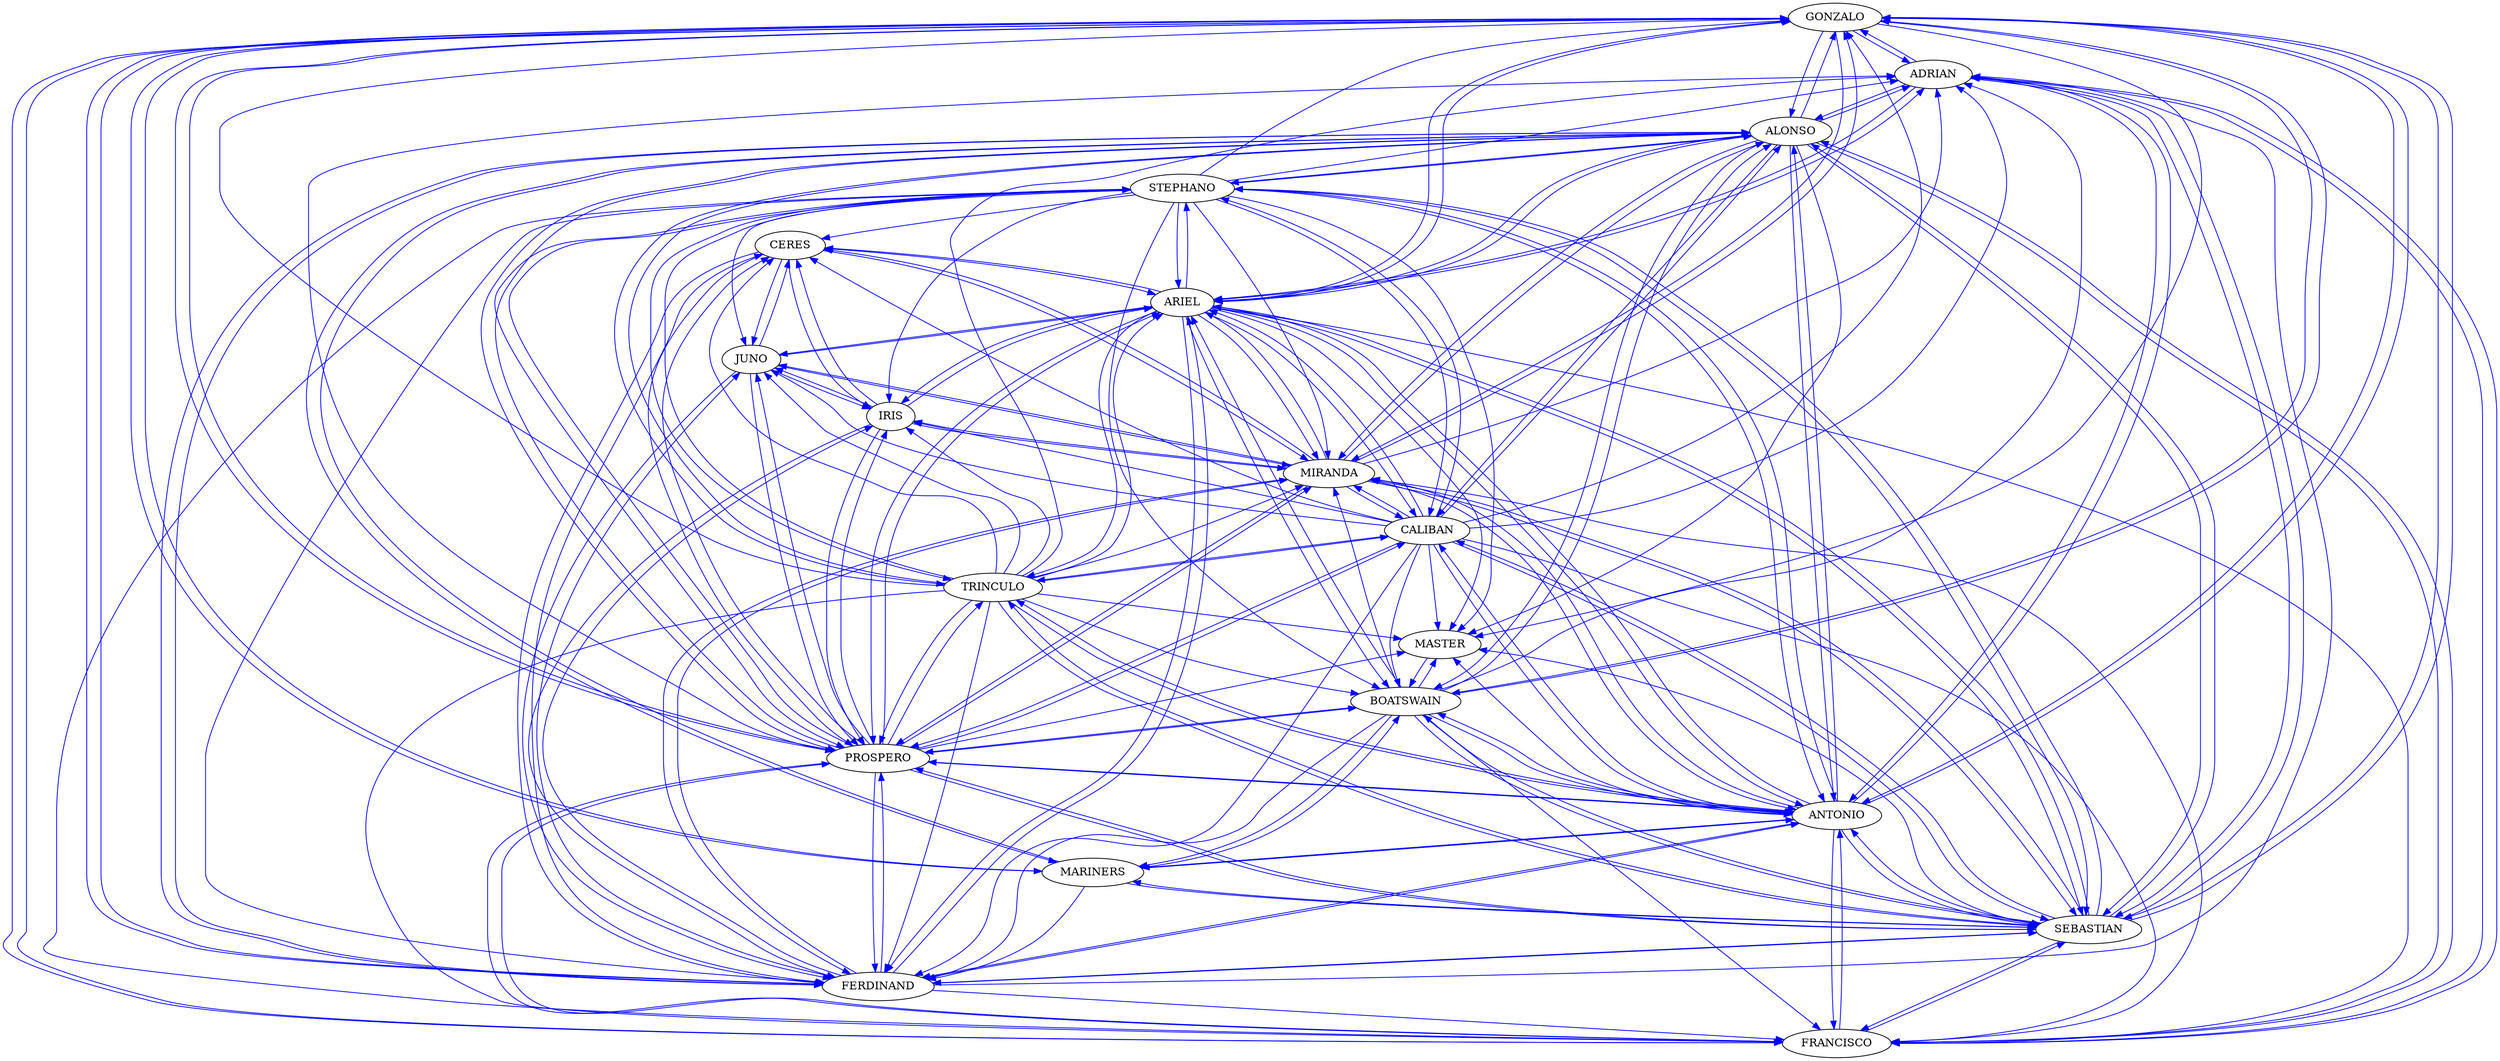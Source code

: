 strict digraph  {
	GONZALO -> ADRIAN	 [color=blue,
		weight=141];
	GONZALO -> FRANCISCO	 [color=blue,
		weight=141];
	GONZALO -> ARIEL	 [color=blue,
		weight=47];
	GONZALO -> FERDINAND	 [color=blue,
		weight=45];
	GONZALO -> SEBASTIAN	 [color=blue,
		weight=151];
	GONZALO -> ANTONIO	 [color=blue,
		weight=151];
	GONZALO -> MARINERS	 [color=blue,
		weight=20];
	GONZALO -> ALONSO	 [color=blue,
		weight=155];
	GONZALO -> PROSPERO	 [color=blue,
		weight=40];
	GONZALO -> MIRANDA	 [color=blue,
		weight=25];
	GONZALO -> BOATSWAIN	 [color=blue,
		weight=25];
	GONZALO -> MASTER	 [color=blue,
		weight=5];
	ADRIAN -> GONZALO	 [color=blue,
		weight=12];
	ADRIAN -> FRANCISCO	 [color=blue,
		weight=12];
	ADRIAN -> ARIEL	 [color=blue,
		weight=1];
	ADRIAN -> SEBASTIAN	 [color=blue,
		weight=11];
	ADRIAN -> ANTONIO	 [color=blue,
		weight=11];
	ADRIAN -> ALONSO	 [color=blue,
		weight=11];
	FRANCISCO -> GONZALO	 [color=blue,
		weight=11];
	FRANCISCO -> ADRIAN	 [color=blue,
		weight=11];
	FRANCISCO -> SEBASTIAN	 [color=blue,
		weight=11];
	FRANCISCO -> ANTONIO	 [color=blue,
		weight=11];
	FRANCISCO -> ALONSO	 [color=blue,
		weight=11];
	FRANCISCO -> PROSPERO	 [color=blue,
		weight=1];
	ARIEL -> GONZALO	 [color=blue,
		weight=47];
	ARIEL -> ADRIAN	 [color=blue,
		weight=47];
	ARIEL -> FRANCISCO	 [color=blue,
		weight=47];
	ARIEL -> CALIBAN	 [color=blue,
		weight=75];
	ARIEL -> FERDINAND	 [color=blue,
		weight=53];
	ARIEL -> SEBASTIAN	 [color=blue,
		weight=47];
	ARIEL -> ANTONIO	 [color=blue,
		weight=47];
	ARIEL -> ALONSO	 [color=blue,
		weight=47];
	ARIEL -> TRINCULO	 [color=blue,
		weight=6];
	ARIEL -> PROSPERO	 [color=blue,
		weight=153];
	ARIEL -> IRIS	 [color=blue,
		weight=22];
	ARIEL -> MIRANDA	 [color=blue,
		weight=100];
	ARIEL -> BOATSWAIN	 [color=blue,
		weight=3];
	ARIEL -> MASTER	 [color=blue,
		weight=3];
	ARIEL -> JUNO	 [color=blue,
		weight=22];
	ARIEL -> CERES	 [color=blue,
		weight=22];
	ARIEL -> STEPHANO	 [color=blue,
		weight=6];
	CALIBAN -> GONZALO	 [color=blue,
		weight=8];
	CALIBAN -> ADRIAN	 [color=blue,
		weight=8];
	CALIBAN -> FRANCISCO	 [color=blue,
		weight=8];
	CALIBAN -> ARIEL	 [color=blue,
		weight=105];
	CALIBAN -> FERDINAND	 [color=blue,
		weight=28];
	CALIBAN -> SEBASTIAN	 [color=blue,
		weight=8];
	CALIBAN -> ANTONIO	 [color=blue,
		weight=8];
	CALIBAN -> ALONSO	 [color=blue,
		weight=8];
	CALIBAN -> TRINCULO	 [color=blue,
		weight=131];
	CALIBAN -> PROSPERO	 [color=blue,
		weight=58];
	CALIBAN -> IRIS	 [color=blue,
		weight=20];
	CALIBAN -> MIRANDA	 [color=blue,
		weight=38];
	CALIBAN -> BOATSWAIN	 [color=blue,
		weight=8];
	CALIBAN -> MASTER	 [color=blue,
		weight=8];
	CALIBAN -> JUNO	 [color=blue,
		weight=20];
	CALIBAN -> CERES	 [color=blue,
		weight=20];
	CALIBAN -> STEPHANO	 [color=blue,
		weight=127];
	FERDINAND -> GONZALO	 [color=blue,
		weight=13];
	FERDINAND -> ADRIAN	 [color=blue,
		weight=13];
	FERDINAND -> FRANCISCO	 [color=blue,
		weight=13];
	FERDINAND -> ARIEL	 [color=blue,
		weight=77];
	FERDINAND -> SEBASTIAN	 [color=blue,
		weight=13];
	FERDINAND -> ANTONIO	 [color=blue,
		weight=13];
	FERDINAND -> ALONSO	 [color=blue,
		weight=13];
	FERDINAND -> PROSPERO	 [color=blue,
		weight=132];
	FERDINAND -> IRIS	 [color=blue,
		weight=8];
	FERDINAND -> MIRANDA	 [color=blue,
		weight=132];
	FERDINAND -> JUNO	 [color=blue,
		weight=8];
	FERDINAND -> CERES	 [color=blue,
		weight=8];
	SEBASTIAN -> GONZALO	 [color=blue,
		weight=120];
	SEBASTIAN -> ADRIAN	 [color=blue,
		weight=116];
	SEBASTIAN -> FRANCISCO	 [color=blue,
		weight=116];
	SEBASTIAN -> ARIEL	 [color=blue,
		weight=51];
	SEBASTIAN -> CALIBAN	 [color=blue,
		weight=6];
	SEBASTIAN -> FERDINAND	 [color=blue,
		weight=12];
	SEBASTIAN -> ANTONIO	 [color=blue,
		weight=120];
	SEBASTIAN -> MARINERS	 [color=blue,
		weight=4];
	SEBASTIAN -> ALONSO	 [color=blue,
		weight=118];
	SEBASTIAN -> TRINCULO	 [color=blue,
		weight=6];
	SEBASTIAN -> PROSPERO	 [color=blue,
		weight=15];
	SEBASTIAN -> MIRANDA	 [color=blue,
		weight=8];
	SEBASTIAN -> BOATSWAIN	 [color=blue,
		weight=10];
	SEBASTIAN -> MASTER	 [color=blue,
		weight=6];
	SEBASTIAN -> STEPHANO	 [color=blue,
		weight=6];
	ANTONIO -> GONZALO	 [color=blue,
		weight=148];
	ANTONIO -> ADRIAN	 [color=blue,
		weight=141];
	ANTONIO -> FRANCISCO	 [color=blue,
		weight=141];
	ANTONIO -> ARIEL	 [color=blue,
		weight=94];
	ANTONIO -> CALIBAN	 [color=blue,
		weight=2];
	ANTONIO -> FERDINAND	 [color=blue,
		weight=9];
	ANTONIO -> SEBASTIAN	 [color=blue,
		weight=148];
	ANTONIO -> MARINERS	 [color=blue,
		weight=7];
	ANTONIO -> ALONSO	 [color=blue,
		weight=147];
	ANTONIO -> TRINCULO	 [color=blue,
		weight=2];
	ANTONIO -> PROSPERO	 [color=blue,
		weight=7];
	ANTONIO -> MIRANDA	 [color=blue,
		weight=2];
	ANTONIO -> BOATSWAIN	 [color=blue,
		weight=9];
	ANTONIO -> MASTER	 [color=blue,
		weight=2];
	ANTONIO -> STEPHANO	 [color=blue,
		weight=2];
	MARINERS -> GONZALO	 [color=blue,
		weight=1];
	MARINERS -> FERDINAND	 [color=blue,
		weight=1];
	MARINERS -> SEBASTIAN	 [color=blue,
		weight=1];
	MARINERS -> ANTONIO	 [color=blue,
		weight=1];
	MARINERS -> ALONSO	 [color=blue,
		weight=1];
	MARINERS -> BOATSWAIN	 [color=blue,
		weight=1];
	ALONSO -> GONZALO	 [color=blue,
		weight=109];
	ALONSO -> ADRIAN	 [color=blue,
		weight=107];
	ALONSO -> FRANCISCO	 [color=blue,
		weight=107];
	ALONSO -> ARIEL	 [color=blue,
		weight=66];
	ALONSO -> CALIBAN	 [color=blue,
		weight=6];
	ALONSO -> FERDINAND	 [color=blue,
		weight=58];
	ALONSO -> SEBASTIAN	 [color=blue,
		weight=109];
	ALONSO -> ANTONIO	 [color=blue,
		weight=109];
	ALONSO -> MARINERS	 [color=blue,
		weight=2];
	ALONSO -> TRINCULO	 [color=blue,
		weight=6];
	ALONSO -> PROSPERO	 [color=blue,
		weight=66];
	ALONSO -> MIRANDA	 [color=blue,
		weight=56];
	ALONSO -> BOATSWAIN	 [color=blue,
		weight=17];
	ALONSO -> MASTER	 [color=blue,
		weight=15];
	ALONSO -> STEPHANO	 [color=blue,
		weight=6];
	TRINCULO -> GONZALO	 [color=blue,
		weight=5];
	TRINCULO -> ADRIAN	 [color=blue,
		weight=5];
	TRINCULO -> FRANCISCO	 [color=blue,
		weight=5];
	TRINCULO -> ARIEL	 [color=blue,
		weight=29];
	TRINCULO -> CALIBAN	 [color=blue,
		weight=105];
	TRINCULO -> FERDINAND	 [color=blue,
		weight=20];
	TRINCULO -> SEBASTIAN	 [color=blue,
		weight=5];
	TRINCULO -> ANTONIO	 [color=blue,
		weight=5];
	TRINCULO -> ALONSO	 [color=blue,
		weight=5];
	TRINCULO -> PROSPERO	 [color=blue,
		weight=20];
	TRINCULO -> IRIS	 [color=blue,
		weight=15];
	TRINCULO -> MIRANDA	 [color=blue,
		weight=5];
	TRINCULO -> BOATSWAIN	 [color=blue,
		weight=5];
	TRINCULO -> MASTER	 [color=blue,
		weight=5];
	TRINCULO -> JUNO	 [color=blue,
		weight=15];
	TRINCULO -> CERES	 [color=blue,
		weight=15];
	TRINCULO -> STEPHANO	 [color=blue,
		weight=77];
	PROSPERO -> GONZALO	 [color=blue,
		weight=185];
	PROSPERO -> ADRIAN	 [color=blue,
		weight=185];
	PROSPERO -> FRANCISCO	 [color=blue,
		weight=185];
	PROSPERO -> ARIEL	 [color=blue,
		weight=432];
	PROSPERO -> CALIBAN	 [color=blue,
		weight=309];
	PROSPERO -> FERDINAND	 [color=blue,
		weight=393];
	PROSPERO -> SEBASTIAN	 [color=blue,
		weight=185];
	PROSPERO -> ANTONIO	 [color=blue,
		weight=185];
	PROSPERO -> ALONSO	 [color=blue,
		weight=185];
	PROSPERO -> TRINCULO	 [color=blue,
		weight=27];
	PROSPERO -> IRIS	 [color=blue,
		weight=56];
	PROSPERO -> MIRANDA	 [color=blue,
		weight=649];
	PROSPERO -> BOATSWAIN	 [color=blue,
		weight=72];
	PROSPERO -> MASTER	 [color=blue,
		weight=72];
	PROSPERO -> JUNO	 [color=blue,
		weight=56];
	PROSPERO -> CERES	 [color=blue,
		weight=56];
	PROSPERO -> STEPHANO	 [color=blue,
		weight=27];
	IRIS -> ARIEL	 [color=blue,
		weight=41];
	IRIS -> FERDINAND	 [color=blue,
		weight=41];
	IRIS -> PROSPERO	 [color=blue,
		weight=41];
	IRIS -> MIRANDA	 [color=blue,
		weight=41];
	IRIS -> JUNO	 [color=blue,
		weight=11];
	IRIS -> CERES	 [color=blue,
		weight=25];
	MIRANDA -> GONZALO	 [color=blue,
		weight=7];
	MIRANDA -> ADRIAN	 [color=blue,
		weight=7];
	MIRANDA -> FRANCISCO	 [color=blue,
		weight=7];
	MIRANDA -> ARIEL	 [color=blue,
		weight=43];
	MIRANDA -> CALIBAN	 [color=blue,
		weight=58];
	MIRANDA -> FERDINAND	 [color=blue,
		weight=84];
	MIRANDA -> SEBASTIAN	 [color=blue,
		weight=7];
	MIRANDA -> ANTONIO	 [color=blue,
		weight=7];
	MIRANDA -> ALONSO	 [color=blue,
		weight=7];
	MIRANDA -> PROSPERO	 [color=blue,
		weight=142];
	MIRANDA -> IRIS	 [color=blue,
		weight=3];
	MIRANDA -> JUNO	 [color=blue,
		weight=3];
	MIRANDA -> CERES	 [color=blue,
		weight=3];
	BOATSWAIN -> GONZALO	 [color=blue,
		weight=40];
	BOATSWAIN -> ADRIAN	 [color=blue,
		weight=17];
	BOATSWAIN -> FRANCISCO	 [color=blue,
		weight=17];
	BOATSWAIN -> ARIEL	 [color=blue,
		weight=17];
	BOATSWAIN -> FERDINAND	 [color=blue,
		weight=40];
	BOATSWAIN -> SEBASTIAN	 [color=blue,
		weight=40];
	BOATSWAIN -> ANTONIO	 [color=blue,
		weight=40];
	BOATSWAIN -> MARINERS	 [color=blue,
		weight=27];
	BOATSWAIN -> ALONSO	 [color=blue,
		weight=40];
	BOATSWAIN -> PROSPERO	 [color=blue,
		weight=17];
	BOATSWAIN -> MIRANDA	 [color=blue,
		weight=17];
	BOATSWAIN -> MASTER	 [color=blue,
		weight=18];
	MASTER -> BOATSWAIN	 [color=blue,
		weight=3];
	JUNO -> ARIEL	 [color=blue,
		weight=7];
	JUNO -> FERDINAND	 [color=blue,
		weight=7];
	JUNO -> PROSPERO	 [color=blue,
		weight=7];
	JUNO -> IRIS	 [color=blue,
		weight=7];
	JUNO -> MIRANDA	 [color=blue,
		weight=7];
	JUNO -> CERES	 [color=blue,
		weight=7];
	CERES -> ARIEL	 [color=blue,
		weight=24];
	CERES -> FERDINAND	 [color=blue,
		weight=24];
	CERES -> PROSPERO	 [color=blue,
		weight=24];
	CERES -> IRIS	 [color=blue,
		weight=24];
	CERES -> MIRANDA	 [color=blue,
		weight=24];
	CERES -> JUNO	 [color=blue,
		weight=8];
	STEPHANO -> GONZALO	 [color=blue,
		weight=5];
	STEPHANO -> ADRIAN	 [color=blue,
		weight=5];
	STEPHANO -> FRANCISCO	 [color=blue,
		weight=5];
	STEPHANO -> ARIEL	 [color=blue,
		weight=63];
	STEPHANO -> CALIBAN	 [color=blue,
		weight=163];
	STEPHANO -> FERDINAND	 [color=blue,
		weight=29];
	STEPHANO -> SEBASTIAN	 [color=blue,
		weight=5];
	STEPHANO -> ANTONIO	 [color=blue,
		weight=5];
	STEPHANO -> ALONSO	 [color=blue,
		weight=5];
	STEPHANO -> TRINCULO	 [color=blue,
		weight=163];
	STEPHANO -> PROSPERO	 [color=blue,
		weight=29];
	STEPHANO -> IRIS	 [color=blue,
		weight=24];
	STEPHANO -> MIRANDA	 [color=blue,
		weight=5];
	STEPHANO -> BOATSWAIN	 [color=blue,
		weight=5];
	STEPHANO -> MASTER	 [color=blue,
		weight=5];
	STEPHANO -> JUNO	 [color=blue,
		weight=24];
	STEPHANO -> CERES	 [color=blue,
		weight=24];
}
